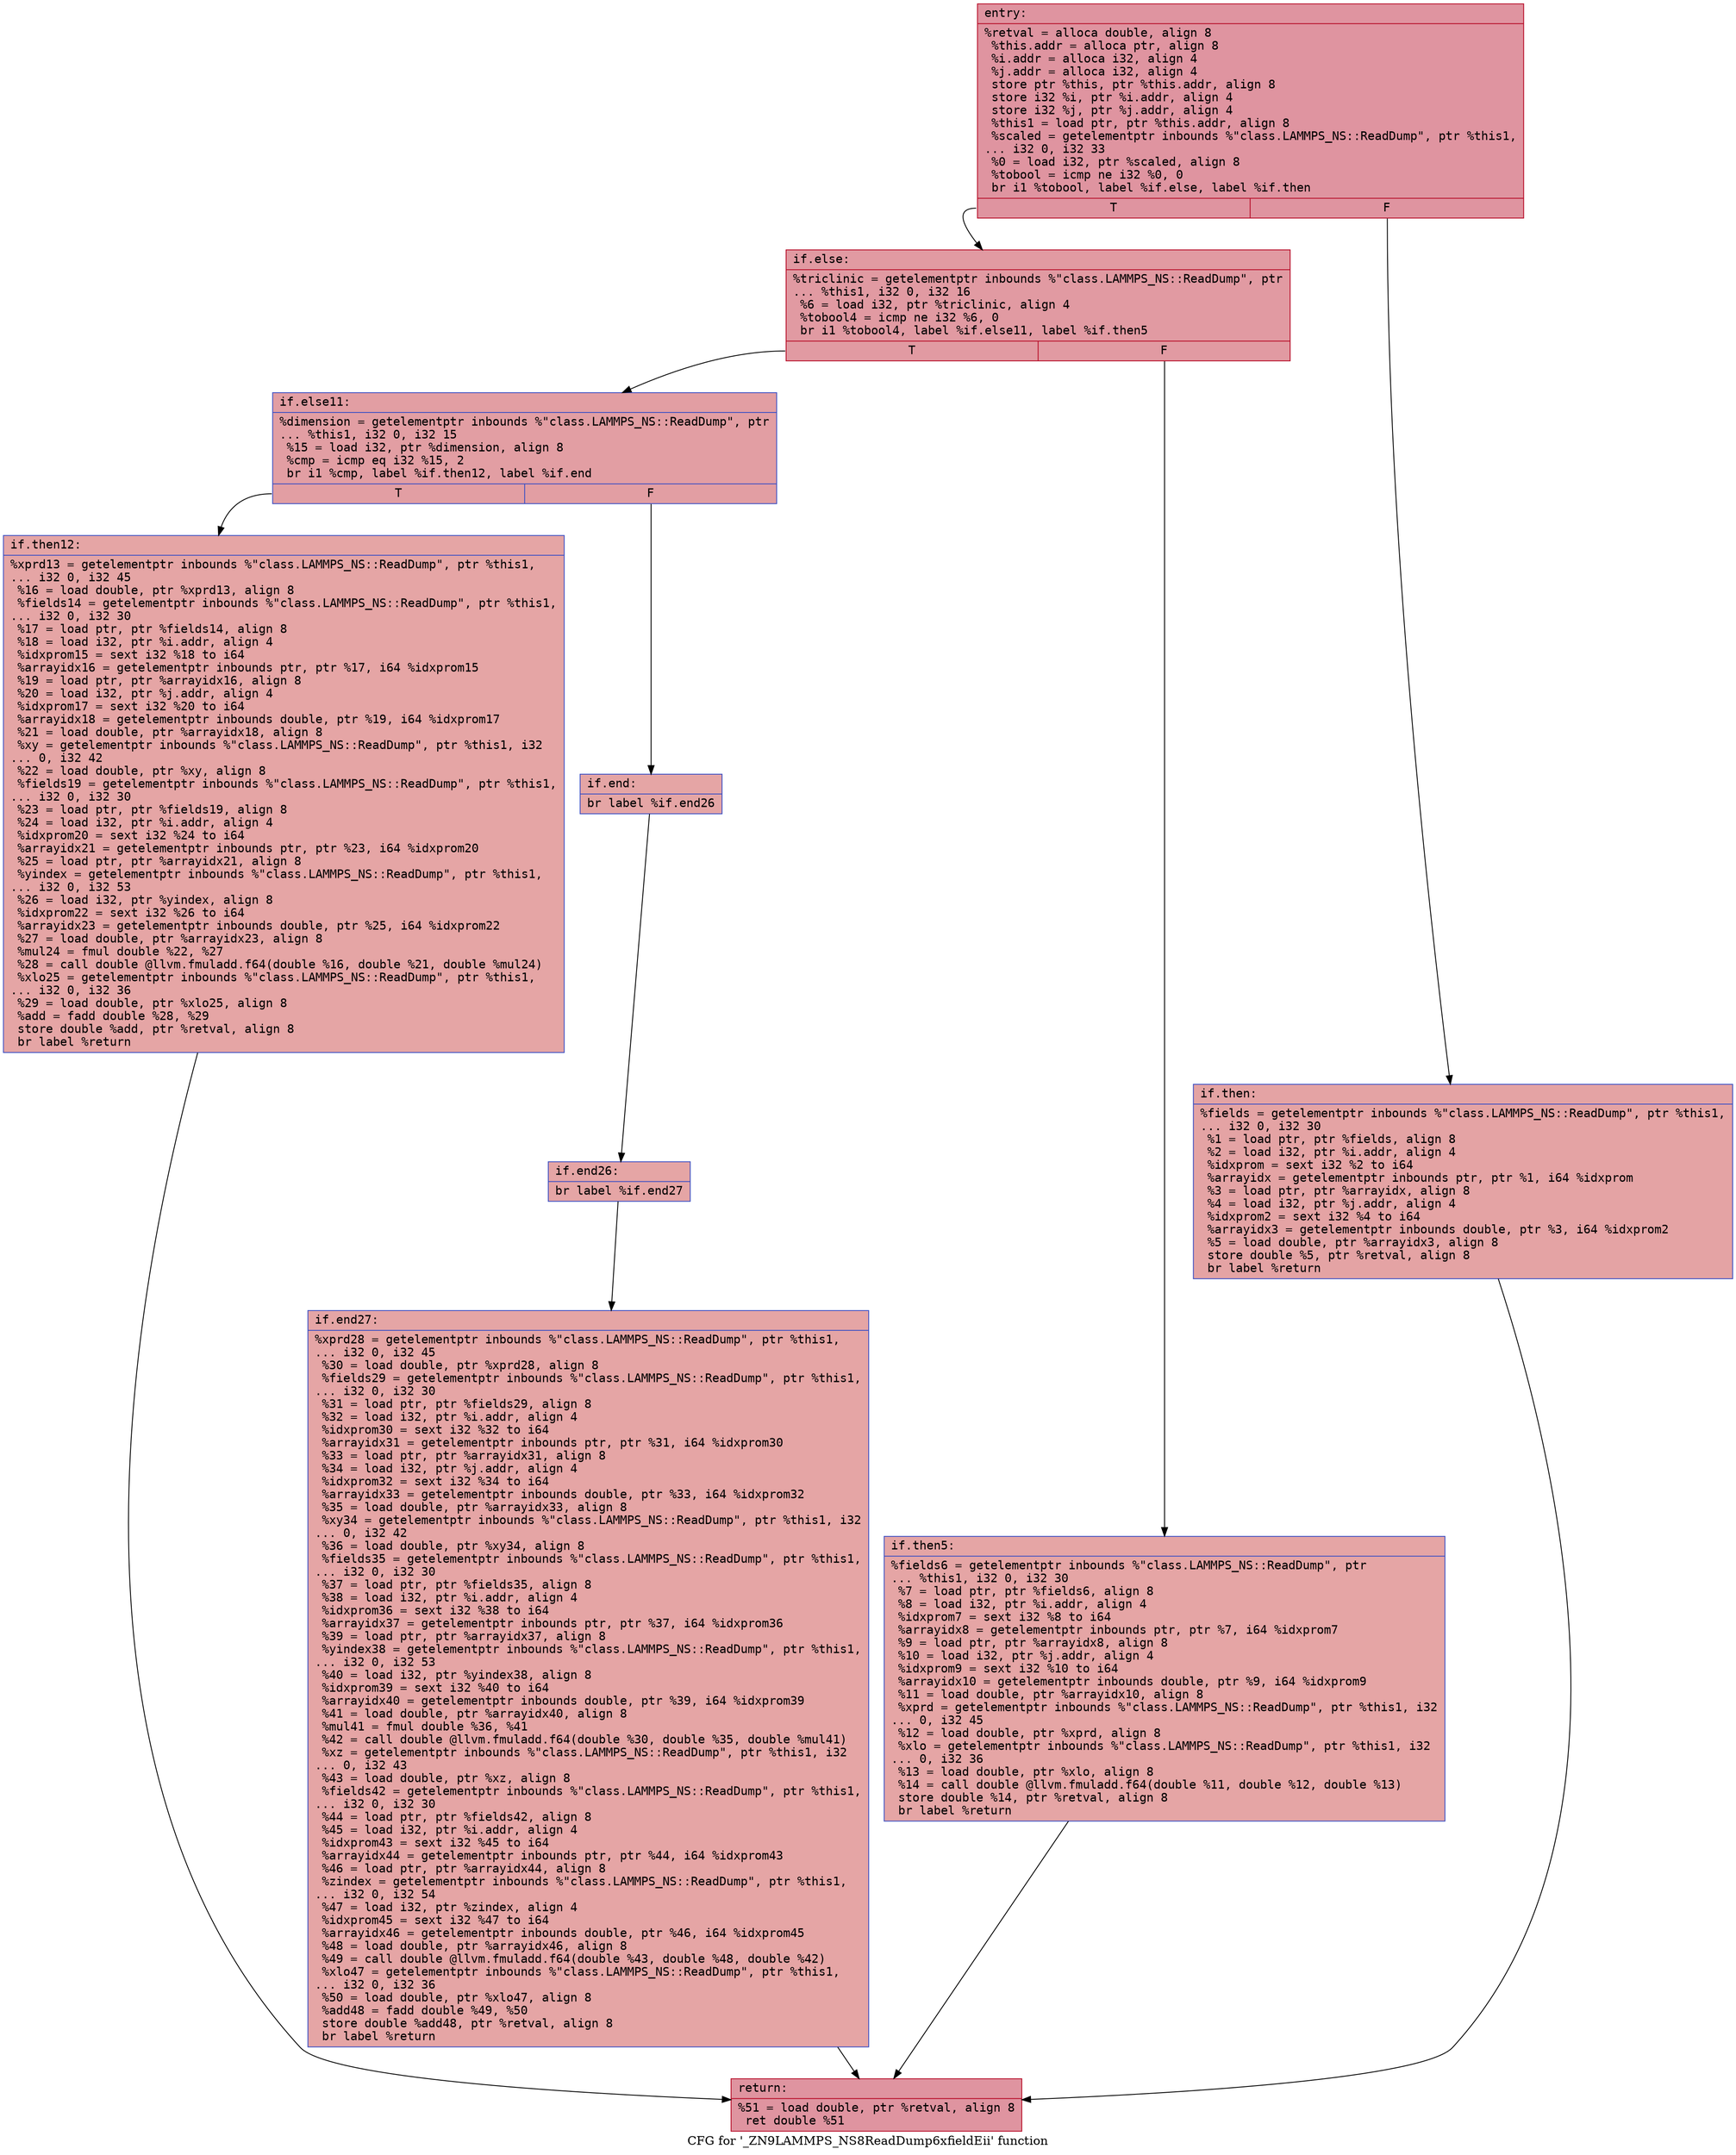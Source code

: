 digraph "CFG for '_ZN9LAMMPS_NS8ReadDump6xfieldEii' function" {
	label="CFG for '_ZN9LAMMPS_NS8ReadDump6xfieldEii' function";

	Node0x56023844cc30 [shape=record,color="#b70d28ff", style=filled, fillcolor="#b70d2870" fontname="Courier",label="{entry:\l|  %retval = alloca double, align 8\l  %this.addr = alloca ptr, align 8\l  %i.addr = alloca i32, align 4\l  %j.addr = alloca i32, align 4\l  store ptr %this, ptr %this.addr, align 8\l  store i32 %i, ptr %i.addr, align 4\l  store i32 %j, ptr %j.addr, align 4\l  %this1 = load ptr, ptr %this.addr, align 8\l  %scaled = getelementptr inbounds %\"class.LAMMPS_NS::ReadDump\", ptr %this1,\l... i32 0, i32 33\l  %0 = load i32, ptr %scaled, align 8\l  %tobool = icmp ne i32 %0, 0\l  br i1 %tobool, label %if.else, label %if.then\l|{<s0>T|<s1>F}}"];
	Node0x56023844cc30:s0 -> Node0x56023844d2f0[tooltip="entry -> if.else\nProbability 62.50%" ];
	Node0x56023844cc30:s1 -> Node0x56023844d360[tooltip="entry -> if.then\nProbability 37.50%" ];
	Node0x56023844d360 [shape=record,color="#3d50c3ff", style=filled, fillcolor="#c32e3170" fontname="Courier",label="{if.then:\l|  %fields = getelementptr inbounds %\"class.LAMMPS_NS::ReadDump\", ptr %this1,\l... i32 0, i32 30\l  %1 = load ptr, ptr %fields, align 8\l  %2 = load i32, ptr %i.addr, align 4\l  %idxprom = sext i32 %2 to i64\l  %arrayidx = getelementptr inbounds ptr, ptr %1, i64 %idxprom\l  %3 = load ptr, ptr %arrayidx, align 8\l  %4 = load i32, ptr %j.addr, align 4\l  %idxprom2 = sext i32 %4 to i64\l  %arrayidx3 = getelementptr inbounds double, ptr %3, i64 %idxprom2\l  %5 = load double, ptr %arrayidx3, align 8\l  store double %5, ptr %retval, align 8\l  br label %return\l}"];
	Node0x56023844d360 -> Node0x56023844dcc0[tooltip="if.then -> return\nProbability 100.00%" ];
	Node0x56023844d2f0 [shape=record,color="#b70d28ff", style=filled, fillcolor="#bb1b2c70" fontname="Courier",label="{if.else:\l|  %triclinic = getelementptr inbounds %\"class.LAMMPS_NS::ReadDump\", ptr\l... %this1, i32 0, i32 16\l  %6 = load i32, ptr %triclinic, align 4\l  %tobool4 = icmp ne i32 %6, 0\l  br i1 %tobool4, label %if.else11, label %if.then5\l|{<s0>T|<s1>F}}"];
	Node0x56023844d2f0:s0 -> Node0x56023844dfc0[tooltip="if.else -> if.else11\nProbability 62.50%" ];
	Node0x56023844d2f0:s1 -> Node0x56023844e040[tooltip="if.else -> if.then5\nProbability 37.50%" ];
	Node0x56023844e040 [shape=record,color="#3d50c3ff", style=filled, fillcolor="#c5333470" fontname="Courier",label="{if.then5:\l|  %fields6 = getelementptr inbounds %\"class.LAMMPS_NS::ReadDump\", ptr\l... %this1, i32 0, i32 30\l  %7 = load ptr, ptr %fields6, align 8\l  %8 = load i32, ptr %i.addr, align 4\l  %idxprom7 = sext i32 %8 to i64\l  %arrayidx8 = getelementptr inbounds ptr, ptr %7, i64 %idxprom7\l  %9 = load ptr, ptr %arrayidx8, align 8\l  %10 = load i32, ptr %j.addr, align 4\l  %idxprom9 = sext i32 %10 to i64\l  %arrayidx10 = getelementptr inbounds double, ptr %9, i64 %idxprom9\l  %11 = load double, ptr %arrayidx10, align 8\l  %xprd = getelementptr inbounds %\"class.LAMMPS_NS::ReadDump\", ptr %this1, i32\l... 0, i32 45\l  %12 = load double, ptr %xprd, align 8\l  %xlo = getelementptr inbounds %\"class.LAMMPS_NS::ReadDump\", ptr %this1, i32\l... 0, i32 36\l  %13 = load double, ptr %xlo, align 8\l  %14 = call double @llvm.fmuladd.f64(double %11, double %12, double %13)\l  store double %14, ptr %retval, align 8\l  br label %return\l}"];
	Node0x56023844e040 -> Node0x56023844dcc0[tooltip="if.then5 -> return\nProbability 100.00%" ];
	Node0x56023844dfc0 [shape=record,color="#3d50c3ff", style=filled, fillcolor="#be242e70" fontname="Courier",label="{if.else11:\l|  %dimension = getelementptr inbounds %\"class.LAMMPS_NS::ReadDump\", ptr\l... %this1, i32 0, i32 15\l  %15 = load i32, ptr %dimension, align 8\l  %cmp = icmp eq i32 %15, 2\l  br i1 %cmp, label %if.then12, label %if.end\l|{<s0>T|<s1>F}}"];
	Node0x56023844dfc0:s0 -> Node0x5602383bd9a0[tooltip="if.else11 -> if.then12\nProbability 50.00%" ];
	Node0x56023844dfc0:s1 -> Node0x56023844f400[tooltip="if.else11 -> if.end\nProbability 50.00%" ];
	Node0x5602383bd9a0 [shape=record,color="#3d50c3ff", style=filled, fillcolor="#c5333470" fontname="Courier",label="{if.then12:\l|  %xprd13 = getelementptr inbounds %\"class.LAMMPS_NS::ReadDump\", ptr %this1,\l... i32 0, i32 45\l  %16 = load double, ptr %xprd13, align 8\l  %fields14 = getelementptr inbounds %\"class.LAMMPS_NS::ReadDump\", ptr %this1,\l... i32 0, i32 30\l  %17 = load ptr, ptr %fields14, align 8\l  %18 = load i32, ptr %i.addr, align 4\l  %idxprom15 = sext i32 %18 to i64\l  %arrayidx16 = getelementptr inbounds ptr, ptr %17, i64 %idxprom15\l  %19 = load ptr, ptr %arrayidx16, align 8\l  %20 = load i32, ptr %j.addr, align 4\l  %idxprom17 = sext i32 %20 to i64\l  %arrayidx18 = getelementptr inbounds double, ptr %19, i64 %idxprom17\l  %21 = load double, ptr %arrayidx18, align 8\l  %xy = getelementptr inbounds %\"class.LAMMPS_NS::ReadDump\", ptr %this1, i32\l... 0, i32 42\l  %22 = load double, ptr %xy, align 8\l  %fields19 = getelementptr inbounds %\"class.LAMMPS_NS::ReadDump\", ptr %this1,\l... i32 0, i32 30\l  %23 = load ptr, ptr %fields19, align 8\l  %24 = load i32, ptr %i.addr, align 4\l  %idxprom20 = sext i32 %24 to i64\l  %arrayidx21 = getelementptr inbounds ptr, ptr %23, i64 %idxprom20\l  %25 = load ptr, ptr %arrayidx21, align 8\l  %yindex = getelementptr inbounds %\"class.LAMMPS_NS::ReadDump\", ptr %this1,\l... i32 0, i32 53\l  %26 = load i32, ptr %yindex, align 8\l  %idxprom22 = sext i32 %26 to i64\l  %arrayidx23 = getelementptr inbounds double, ptr %25, i64 %idxprom22\l  %27 = load double, ptr %arrayidx23, align 8\l  %mul24 = fmul double %22, %27\l  %28 = call double @llvm.fmuladd.f64(double %16, double %21, double %mul24)\l  %xlo25 = getelementptr inbounds %\"class.LAMMPS_NS::ReadDump\", ptr %this1,\l... i32 0, i32 36\l  %29 = load double, ptr %xlo25, align 8\l  %add = fadd double %28, %29\l  store double %add, ptr %retval, align 8\l  br label %return\l}"];
	Node0x5602383bd9a0 -> Node0x56023844dcc0[tooltip="if.then12 -> return\nProbability 100.00%" ];
	Node0x56023844f400 [shape=record,color="#3d50c3ff", style=filled, fillcolor="#c5333470" fontname="Courier",label="{if.end:\l|  br label %if.end26\l}"];
	Node0x56023844f400 -> Node0x56023844e610[tooltip="if.end -> if.end26\nProbability 100.00%" ];
	Node0x56023844e610 [shape=record,color="#3d50c3ff", style=filled, fillcolor="#c5333470" fontname="Courier",label="{if.end26:\l|  br label %if.end27\l}"];
	Node0x56023844e610 -> Node0x560238450ec0[tooltip="if.end26 -> if.end27\nProbability 100.00%" ];
	Node0x560238450ec0 [shape=record,color="#3d50c3ff", style=filled, fillcolor="#c5333470" fontname="Courier",label="{if.end27:\l|  %xprd28 = getelementptr inbounds %\"class.LAMMPS_NS::ReadDump\", ptr %this1,\l... i32 0, i32 45\l  %30 = load double, ptr %xprd28, align 8\l  %fields29 = getelementptr inbounds %\"class.LAMMPS_NS::ReadDump\", ptr %this1,\l... i32 0, i32 30\l  %31 = load ptr, ptr %fields29, align 8\l  %32 = load i32, ptr %i.addr, align 4\l  %idxprom30 = sext i32 %32 to i64\l  %arrayidx31 = getelementptr inbounds ptr, ptr %31, i64 %idxprom30\l  %33 = load ptr, ptr %arrayidx31, align 8\l  %34 = load i32, ptr %j.addr, align 4\l  %idxprom32 = sext i32 %34 to i64\l  %arrayidx33 = getelementptr inbounds double, ptr %33, i64 %idxprom32\l  %35 = load double, ptr %arrayidx33, align 8\l  %xy34 = getelementptr inbounds %\"class.LAMMPS_NS::ReadDump\", ptr %this1, i32\l... 0, i32 42\l  %36 = load double, ptr %xy34, align 8\l  %fields35 = getelementptr inbounds %\"class.LAMMPS_NS::ReadDump\", ptr %this1,\l... i32 0, i32 30\l  %37 = load ptr, ptr %fields35, align 8\l  %38 = load i32, ptr %i.addr, align 4\l  %idxprom36 = sext i32 %38 to i64\l  %arrayidx37 = getelementptr inbounds ptr, ptr %37, i64 %idxprom36\l  %39 = load ptr, ptr %arrayidx37, align 8\l  %yindex38 = getelementptr inbounds %\"class.LAMMPS_NS::ReadDump\", ptr %this1,\l... i32 0, i32 53\l  %40 = load i32, ptr %yindex38, align 8\l  %idxprom39 = sext i32 %40 to i64\l  %arrayidx40 = getelementptr inbounds double, ptr %39, i64 %idxprom39\l  %41 = load double, ptr %arrayidx40, align 8\l  %mul41 = fmul double %36, %41\l  %42 = call double @llvm.fmuladd.f64(double %30, double %35, double %mul41)\l  %xz = getelementptr inbounds %\"class.LAMMPS_NS::ReadDump\", ptr %this1, i32\l... 0, i32 43\l  %43 = load double, ptr %xz, align 8\l  %fields42 = getelementptr inbounds %\"class.LAMMPS_NS::ReadDump\", ptr %this1,\l... i32 0, i32 30\l  %44 = load ptr, ptr %fields42, align 8\l  %45 = load i32, ptr %i.addr, align 4\l  %idxprom43 = sext i32 %45 to i64\l  %arrayidx44 = getelementptr inbounds ptr, ptr %44, i64 %idxprom43\l  %46 = load ptr, ptr %arrayidx44, align 8\l  %zindex = getelementptr inbounds %\"class.LAMMPS_NS::ReadDump\", ptr %this1,\l... i32 0, i32 54\l  %47 = load i32, ptr %zindex, align 4\l  %idxprom45 = sext i32 %47 to i64\l  %arrayidx46 = getelementptr inbounds double, ptr %46, i64 %idxprom45\l  %48 = load double, ptr %arrayidx46, align 8\l  %49 = call double @llvm.fmuladd.f64(double %43, double %48, double %42)\l  %xlo47 = getelementptr inbounds %\"class.LAMMPS_NS::ReadDump\", ptr %this1,\l... i32 0, i32 36\l  %50 = load double, ptr %xlo47, align 8\l  %add48 = fadd double %49, %50\l  store double %add48, ptr %retval, align 8\l  br label %return\l}"];
	Node0x560238450ec0 -> Node0x56023844dcc0[tooltip="if.end27 -> return\nProbability 100.00%" ];
	Node0x56023844dcc0 [shape=record,color="#b70d28ff", style=filled, fillcolor="#b70d2870" fontname="Courier",label="{return:\l|  %51 = load double, ptr %retval, align 8\l  ret double %51\l}"];
}
